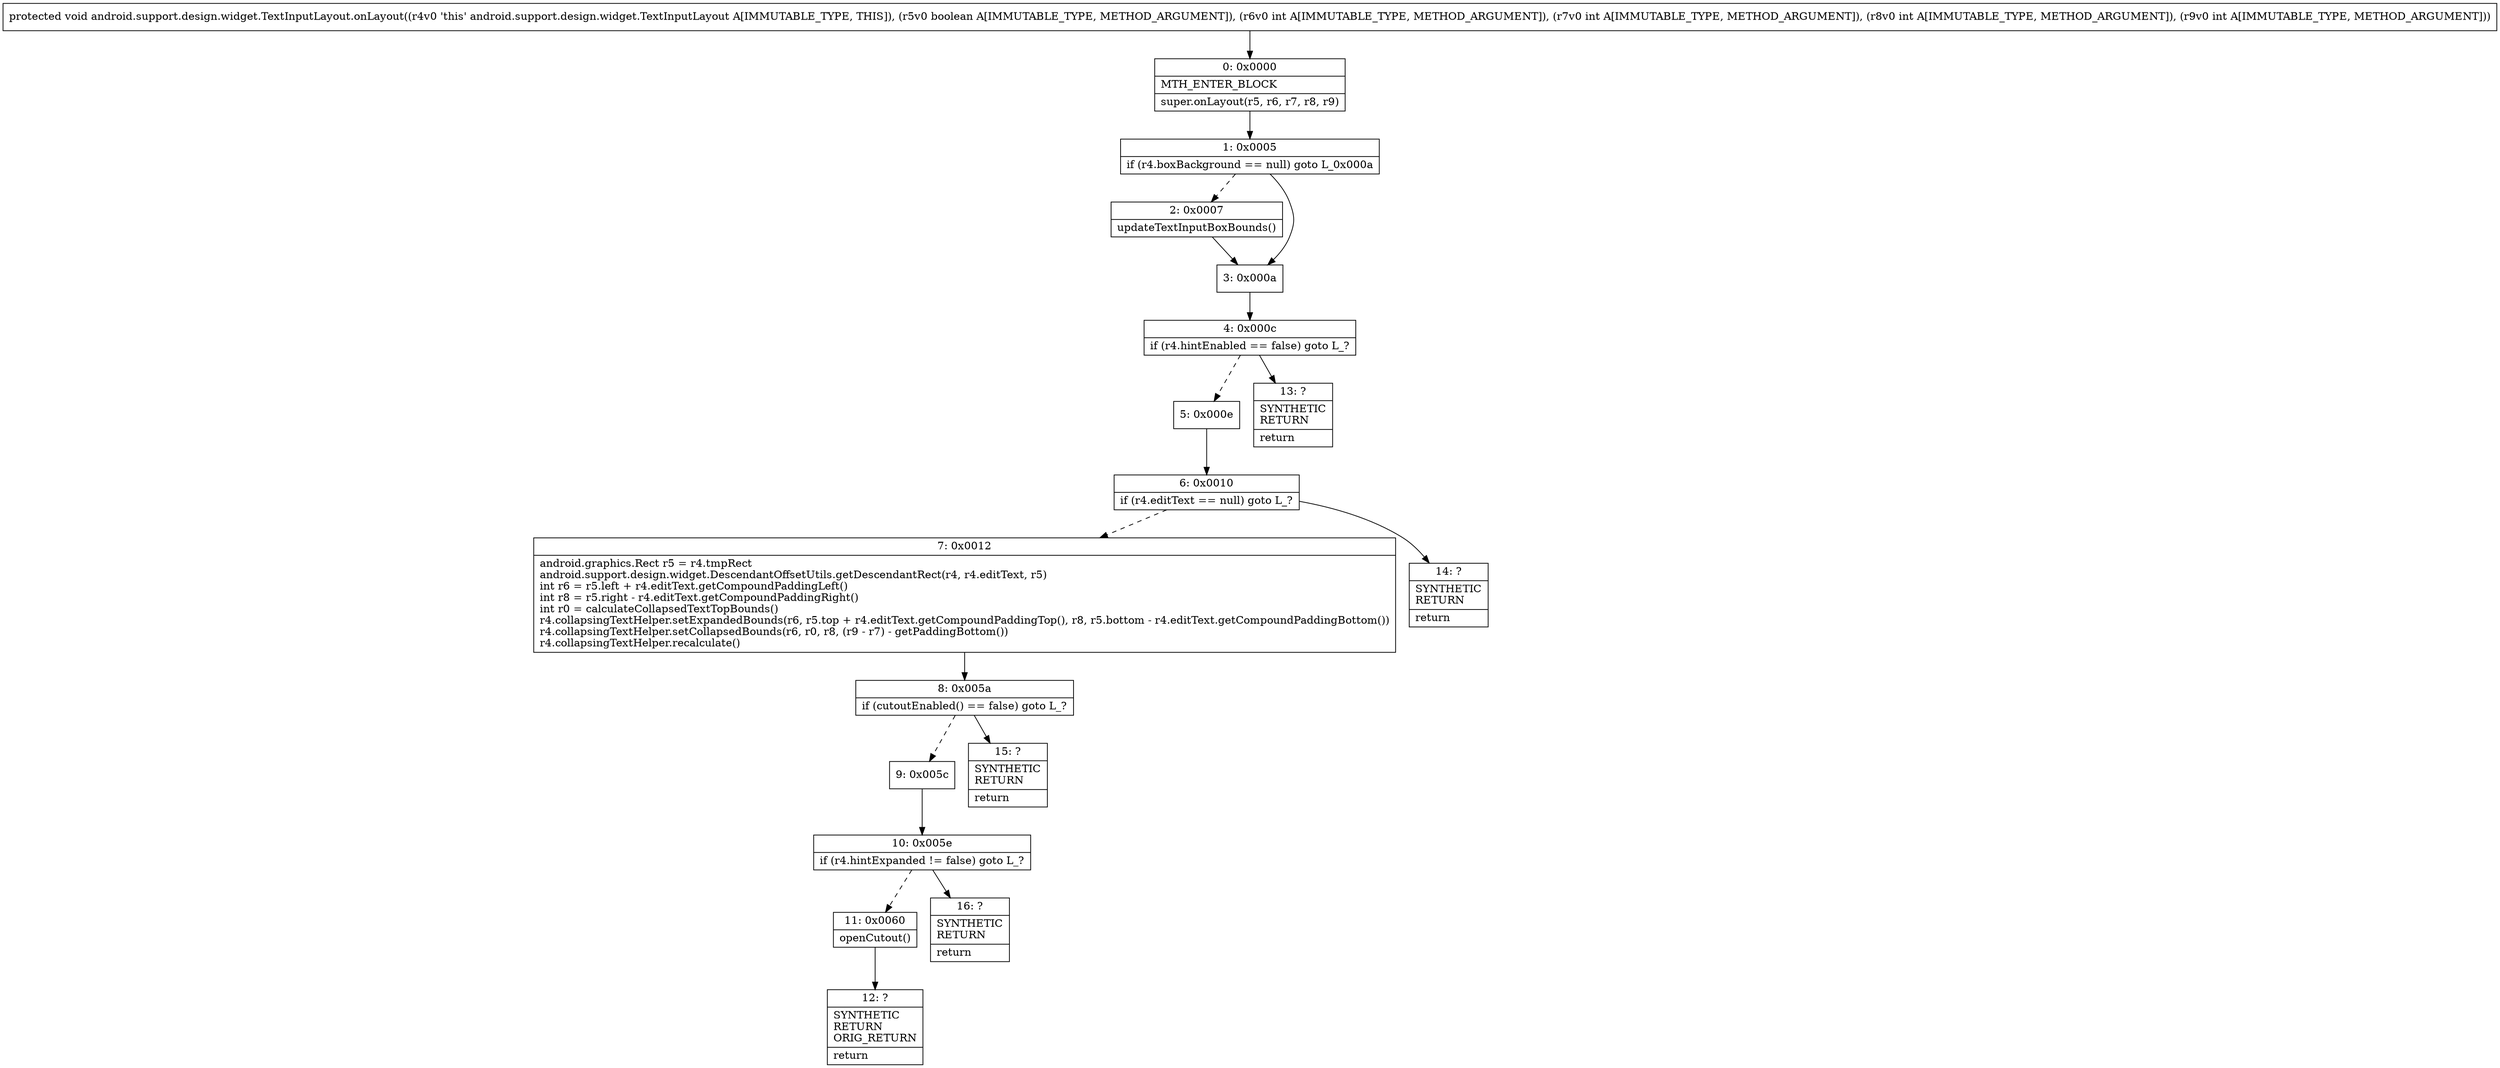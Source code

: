 digraph "CFG forandroid.support.design.widget.TextInputLayout.onLayout(ZIIII)V" {
Node_0 [shape=record,label="{0\:\ 0x0000|MTH_ENTER_BLOCK\l|super.onLayout(r5, r6, r7, r8, r9)\l}"];
Node_1 [shape=record,label="{1\:\ 0x0005|if (r4.boxBackground == null) goto L_0x000a\l}"];
Node_2 [shape=record,label="{2\:\ 0x0007|updateTextInputBoxBounds()\l}"];
Node_3 [shape=record,label="{3\:\ 0x000a}"];
Node_4 [shape=record,label="{4\:\ 0x000c|if (r4.hintEnabled == false) goto L_?\l}"];
Node_5 [shape=record,label="{5\:\ 0x000e}"];
Node_6 [shape=record,label="{6\:\ 0x0010|if (r4.editText == null) goto L_?\l}"];
Node_7 [shape=record,label="{7\:\ 0x0012|android.graphics.Rect r5 = r4.tmpRect\landroid.support.design.widget.DescendantOffsetUtils.getDescendantRect(r4, r4.editText, r5)\lint r6 = r5.left + r4.editText.getCompoundPaddingLeft()\lint r8 = r5.right \- r4.editText.getCompoundPaddingRight()\lint r0 = calculateCollapsedTextTopBounds()\lr4.collapsingTextHelper.setExpandedBounds(r6, r5.top + r4.editText.getCompoundPaddingTop(), r8, r5.bottom \- r4.editText.getCompoundPaddingBottom())\lr4.collapsingTextHelper.setCollapsedBounds(r6, r0, r8, (r9 \- r7) \- getPaddingBottom())\lr4.collapsingTextHelper.recalculate()\l}"];
Node_8 [shape=record,label="{8\:\ 0x005a|if (cutoutEnabled() == false) goto L_?\l}"];
Node_9 [shape=record,label="{9\:\ 0x005c}"];
Node_10 [shape=record,label="{10\:\ 0x005e|if (r4.hintExpanded != false) goto L_?\l}"];
Node_11 [shape=record,label="{11\:\ 0x0060|openCutout()\l}"];
Node_12 [shape=record,label="{12\:\ ?|SYNTHETIC\lRETURN\lORIG_RETURN\l|return\l}"];
Node_13 [shape=record,label="{13\:\ ?|SYNTHETIC\lRETURN\l|return\l}"];
Node_14 [shape=record,label="{14\:\ ?|SYNTHETIC\lRETURN\l|return\l}"];
Node_15 [shape=record,label="{15\:\ ?|SYNTHETIC\lRETURN\l|return\l}"];
Node_16 [shape=record,label="{16\:\ ?|SYNTHETIC\lRETURN\l|return\l}"];
MethodNode[shape=record,label="{protected void android.support.design.widget.TextInputLayout.onLayout((r4v0 'this' android.support.design.widget.TextInputLayout A[IMMUTABLE_TYPE, THIS]), (r5v0 boolean A[IMMUTABLE_TYPE, METHOD_ARGUMENT]), (r6v0 int A[IMMUTABLE_TYPE, METHOD_ARGUMENT]), (r7v0 int A[IMMUTABLE_TYPE, METHOD_ARGUMENT]), (r8v0 int A[IMMUTABLE_TYPE, METHOD_ARGUMENT]), (r9v0 int A[IMMUTABLE_TYPE, METHOD_ARGUMENT])) }"];
MethodNode -> Node_0;
Node_0 -> Node_1;
Node_1 -> Node_2[style=dashed];
Node_1 -> Node_3;
Node_2 -> Node_3;
Node_3 -> Node_4;
Node_4 -> Node_5[style=dashed];
Node_4 -> Node_13;
Node_5 -> Node_6;
Node_6 -> Node_7[style=dashed];
Node_6 -> Node_14;
Node_7 -> Node_8;
Node_8 -> Node_9[style=dashed];
Node_8 -> Node_15;
Node_9 -> Node_10;
Node_10 -> Node_11[style=dashed];
Node_10 -> Node_16;
Node_11 -> Node_12;
}

